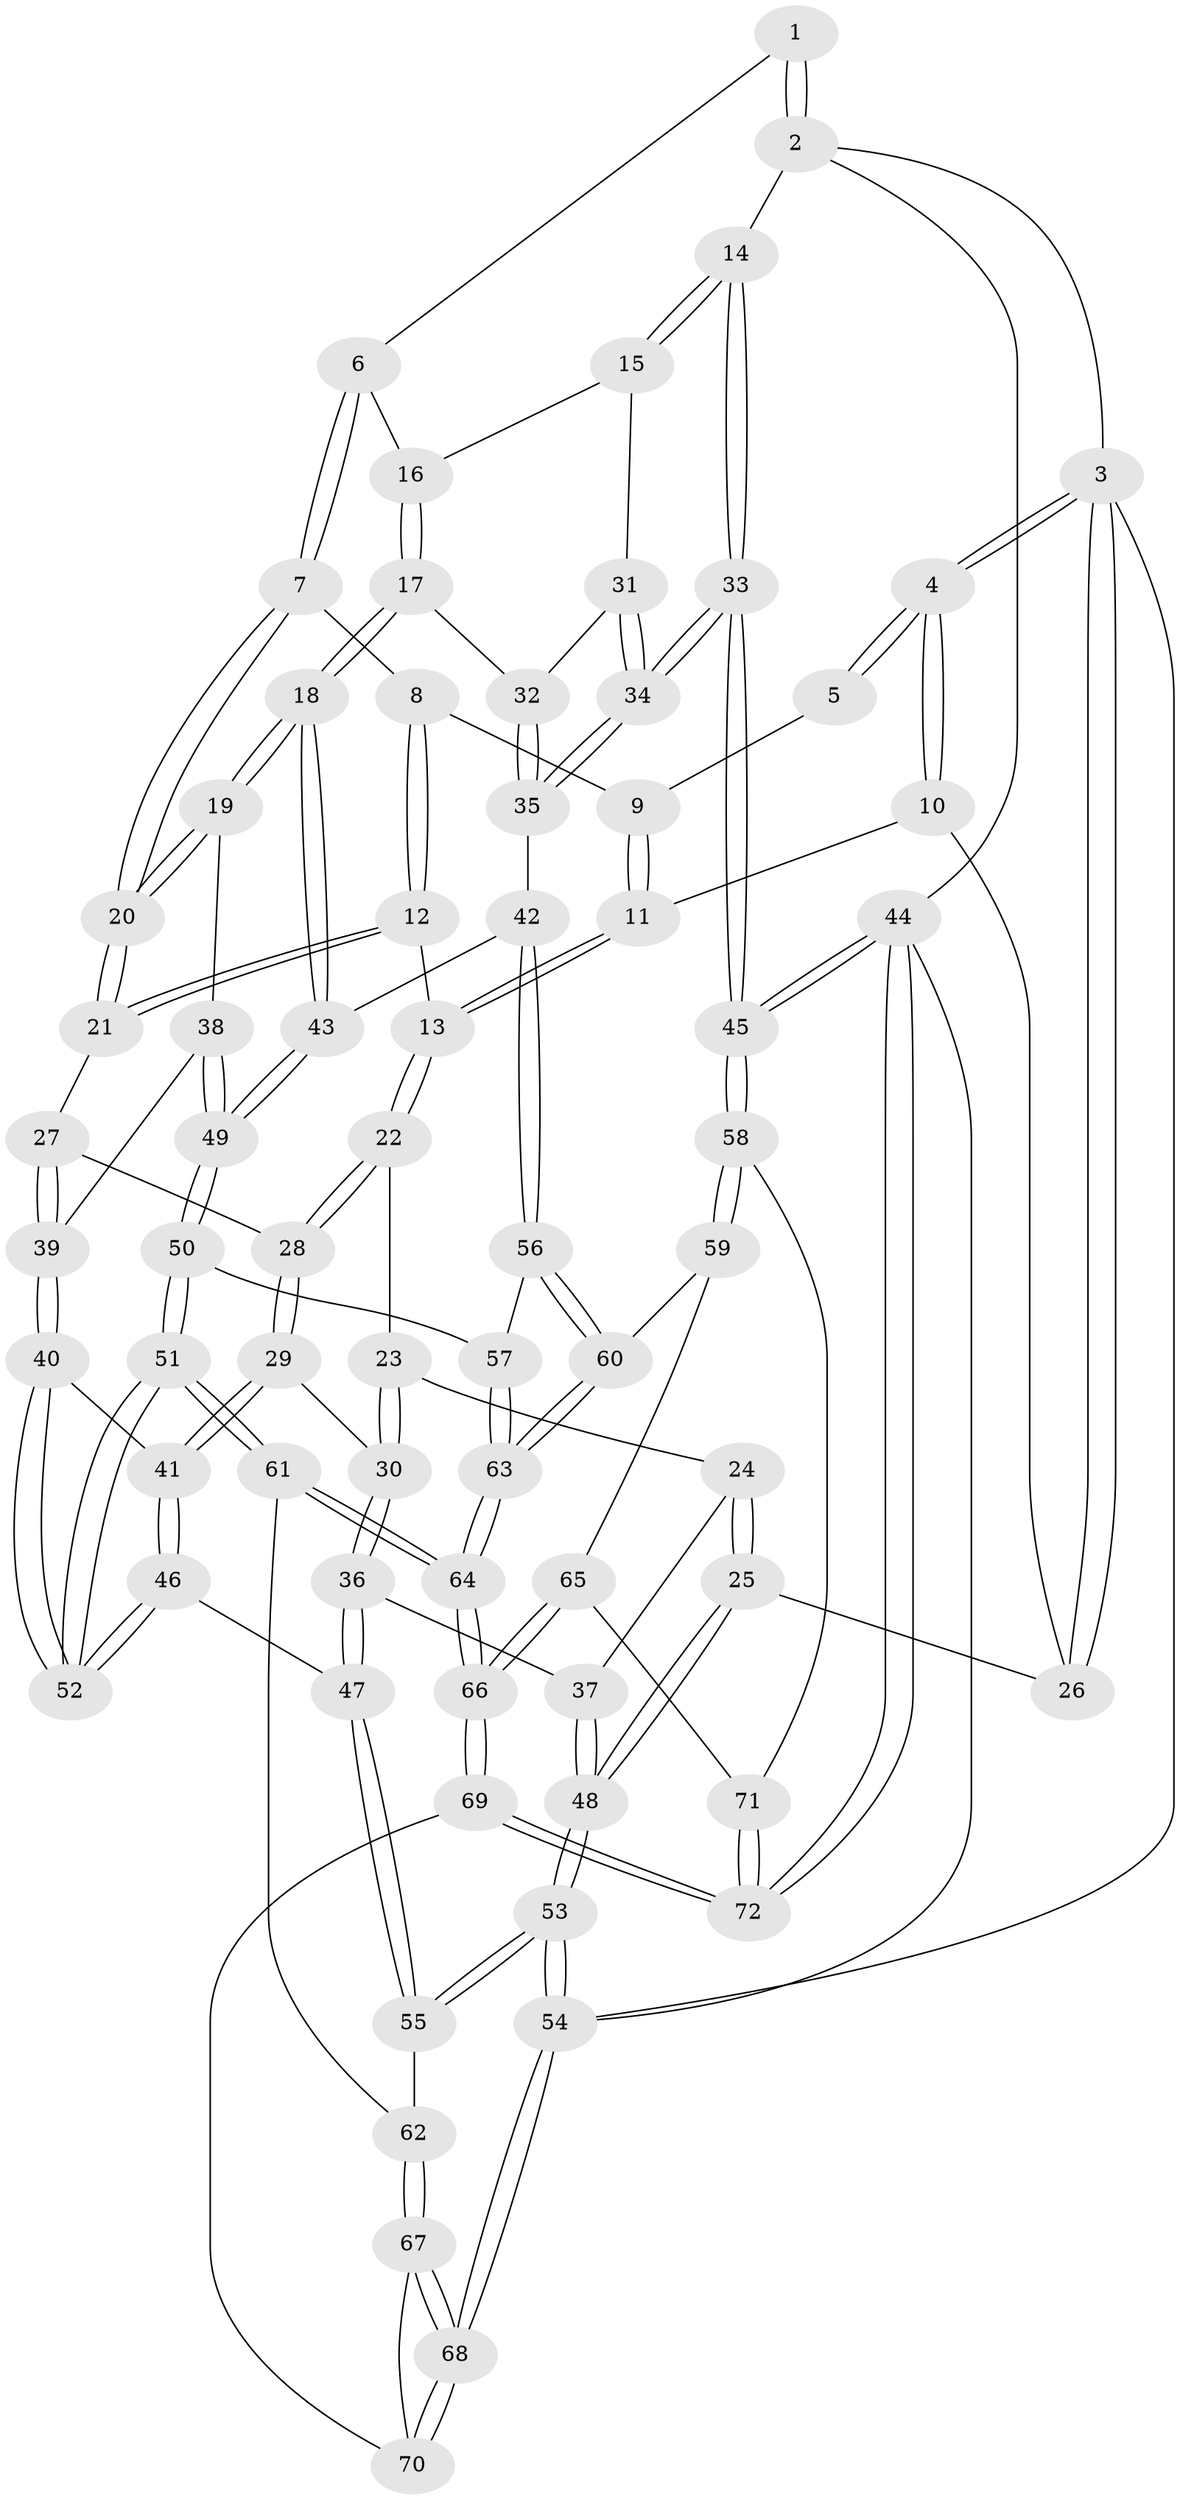 // Generated by graph-tools (version 1.1) at 2025/11/02/27/25 16:11:59]
// undirected, 72 vertices, 177 edges
graph export_dot {
graph [start="1"]
  node [color=gray90,style=filled];
  1 [pos="+0.6307670378191057+0"];
  2 [pos="+1+0"];
  3 [pos="+0+0"];
  4 [pos="+0+0"];
  5 [pos="+0.44371912141365893+0"];
  6 [pos="+0.628593452108876+0.17136410981638753"];
  7 [pos="+0.573433058966463+0.22910855231198374"];
  8 [pos="+0.4740940340117402+0.21019700378539152"];
  9 [pos="+0.3358916532844922+0.11259590809993492"];
  10 [pos="+0.2527991693353682+0.1703586593657115"];
  11 [pos="+0.27110482123826224+0.1768600325777696"];
  12 [pos="+0.4372999493363774+0.34507763972529754"];
  13 [pos="+0.26943910820873873+0.261318477287125"];
  14 [pos="+1+0"];
  15 [pos="+1+0.17097259727503886"];
  16 [pos="+0.67217534823043+0.20395362752913326"];
  17 [pos="+0.7673977342032692+0.3865732024706494"];
  18 [pos="+0.698361086959575+0.4619290014997855"];
  19 [pos="+0.5710544009766526+0.42928222818054984"];
  20 [pos="+0.5519692377983313+0.40841243530504595"];
  21 [pos="+0.48492054603803464+0.391459366388854"];
  22 [pos="+0.24308337936116398+0.30992388885908745"];
  23 [pos="+0.2425614381489695+0.31040947250286854"];
  24 [pos="+0.14766186844124843+0.3753032274894966"];
  25 [pos="+0+0.28747849682687665"];
  26 [pos="+0+0.21148584817636928"];
  27 [pos="+0.37796733946472244+0.45630564697037274"];
  28 [pos="+0.3579747193589281+0.46171818261296005"];
  29 [pos="+0.33315844896392954+0.5034118767072038"];
  30 [pos="+0.2777922427691572+0.5061197362244721"];
  31 [pos="+0.9068744856638675+0.3242349639019203"];
  32 [pos="+0.8977932277557976+0.32940017863219556"];
  33 [pos="+1+0.7727390015474571"];
  34 [pos="+0.9987417514178071+0.6478720886540691"];
  35 [pos="+0.8828646541187036+0.60376394224066"];
  36 [pos="+0.1715234115082507+0.5579393635210541"];
  37 [pos="+0.15234013944218722+0.4844283901322756"];
  38 [pos="+0.5614183495389155+0.44471020697033475"];
  39 [pos="+0.4367152928700555+0.5378868575404995"];
  40 [pos="+0.3964808493058004+0.6097680071894191"];
  41 [pos="+0.36543561333303565+0.5805359070569474"];
  42 [pos="+0.7384914708890749+0.5740832862494819"];
  43 [pos="+0.7287467506671781+0.5605470509984923"];
  44 [pos="+1+1"];
  45 [pos="+1+1"];
  46 [pos="+0.1928793478047149+0.6023125442516342"];
  47 [pos="+0.16172074378288245+0.6037693645898666"];
  48 [pos="+0+0.49742681810278344"];
  49 [pos="+0.4911568496367955+0.6887111133236995"];
  50 [pos="+0.4843501293573639+0.6972835127879493"];
  51 [pos="+0.43766535050385785+0.7121945241861507"];
  52 [pos="+0.4111085616416859+0.6516769832206323"];
  53 [pos="+0+0.7695787232871276"];
  54 [pos="+0+1"];
  55 [pos="+0.1232440430955778+0.6770879901813127"];
  56 [pos="+0.719194985504179+0.743853947598042"];
  57 [pos="+0.608694065483562+0.7543697392996108"];
  58 [pos="+0.846323186780859+0.8607078762418142"];
  59 [pos="+0.7660039884209197+0.8034557615635693"];
  60 [pos="+0.7518728226526658+0.7919558320202023"];
  61 [pos="+0.394811686743465+0.7733608967506463"];
  62 [pos="+0.3200976480085929+0.8018093545596003"];
  63 [pos="+0.5817129115417876+0.9103214486512429"];
  64 [pos="+0.5544558867516158+0.9561417264594272"];
  65 [pos="+0.642791781755964+0.9337492538541176"];
  66 [pos="+0.5559707754987486+0.9636019718452961"];
  67 [pos="+0.31697389964367617+0.8110697573251829"];
  68 [pos="+0+1"];
  69 [pos="+0.5472512270422893+1"];
  70 [pos="+0.4142243228218472+1"];
  71 [pos="+0.7307952580786058+0.916362665154615"];
  72 [pos="+0.5618471741514262+1"];
  1 -- 2;
  1 -- 2;
  1 -- 6;
  2 -- 3;
  2 -- 14;
  2 -- 44;
  3 -- 4;
  3 -- 4;
  3 -- 26;
  3 -- 26;
  3 -- 54;
  4 -- 5;
  4 -- 5;
  4 -- 10;
  4 -- 10;
  5 -- 9;
  6 -- 7;
  6 -- 7;
  6 -- 16;
  7 -- 8;
  7 -- 20;
  7 -- 20;
  8 -- 9;
  8 -- 12;
  8 -- 12;
  9 -- 11;
  9 -- 11;
  10 -- 11;
  10 -- 26;
  11 -- 13;
  11 -- 13;
  12 -- 13;
  12 -- 21;
  12 -- 21;
  13 -- 22;
  13 -- 22;
  14 -- 15;
  14 -- 15;
  14 -- 33;
  14 -- 33;
  15 -- 16;
  15 -- 31;
  16 -- 17;
  16 -- 17;
  17 -- 18;
  17 -- 18;
  17 -- 32;
  18 -- 19;
  18 -- 19;
  18 -- 43;
  18 -- 43;
  19 -- 20;
  19 -- 20;
  19 -- 38;
  20 -- 21;
  20 -- 21;
  21 -- 27;
  22 -- 23;
  22 -- 28;
  22 -- 28;
  23 -- 24;
  23 -- 30;
  23 -- 30;
  24 -- 25;
  24 -- 25;
  24 -- 37;
  25 -- 26;
  25 -- 48;
  25 -- 48;
  27 -- 28;
  27 -- 39;
  27 -- 39;
  28 -- 29;
  28 -- 29;
  29 -- 30;
  29 -- 41;
  29 -- 41;
  30 -- 36;
  30 -- 36;
  31 -- 32;
  31 -- 34;
  31 -- 34;
  32 -- 35;
  32 -- 35;
  33 -- 34;
  33 -- 34;
  33 -- 45;
  33 -- 45;
  34 -- 35;
  34 -- 35;
  35 -- 42;
  36 -- 37;
  36 -- 47;
  36 -- 47;
  37 -- 48;
  37 -- 48;
  38 -- 39;
  38 -- 49;
  38 -- 49;
  39 -- 40;
  39 -- 40;
  40 -- 41;
  40 -- 52;
  40 -- 52;
  41 -- 46;
  41 -- 46;
  42 -- 43;
  42 -- 56;
  42 -- 56;
  43 -- 49;
  43 -- 49;
  44 -- 45;
  44 -- 45;
  44 -- 72;
  44 -- 72;
  44 -- 54;
  45 -- 58;
  45 -- 58;
  46 -- 47;
  46 -- 52;
  46 -- 52;
  47 -- 55;
  47 -- 55;
  48 -- 53;
  48 -- 53;
  49 -- 50;
  49 -- 50;
  50 -- 51;
  50 -- 51;
  50 -- 57;
  51 -- 52;
  51 -- 52;
  51 -- 61;
  51 -- 61;
  53 -- 54;
  53 -- 54;
  53 -- 55;
  53 -- 55;
  54 -- 68;
  54 -- 68;
  55 -- 62;
  56 -- 57;
  56 -- 60;
  56 -- 60;
  57 -- 63;
  57 -- 63;
  58 -- 59;
  58 -- 59;
  58 -- 71;
  59 -- 60;
  59 -- 65;
  60 -- 63;
  60 -- 63;
  61 -- 62;
  61 -- 64;
  61 -- 64;
  62 -- 67;
  62 -- 67;
  63 -- 64;
  63 -- 64;
  64 -- 66;
  64 -- 66;
  65 -- 66;
  65 -- 66;
  65 -- 71;
  66 -- 69;
  66 -- 69;
  67 -- 68;
  67 -- 68;
  67 -- 70;
  68 -- 70;
  68 -- 70;
  69 -- 70;
  69 -- 72;
  69 -- 72;
  71 -- 72;
  71 -- 72;
}
